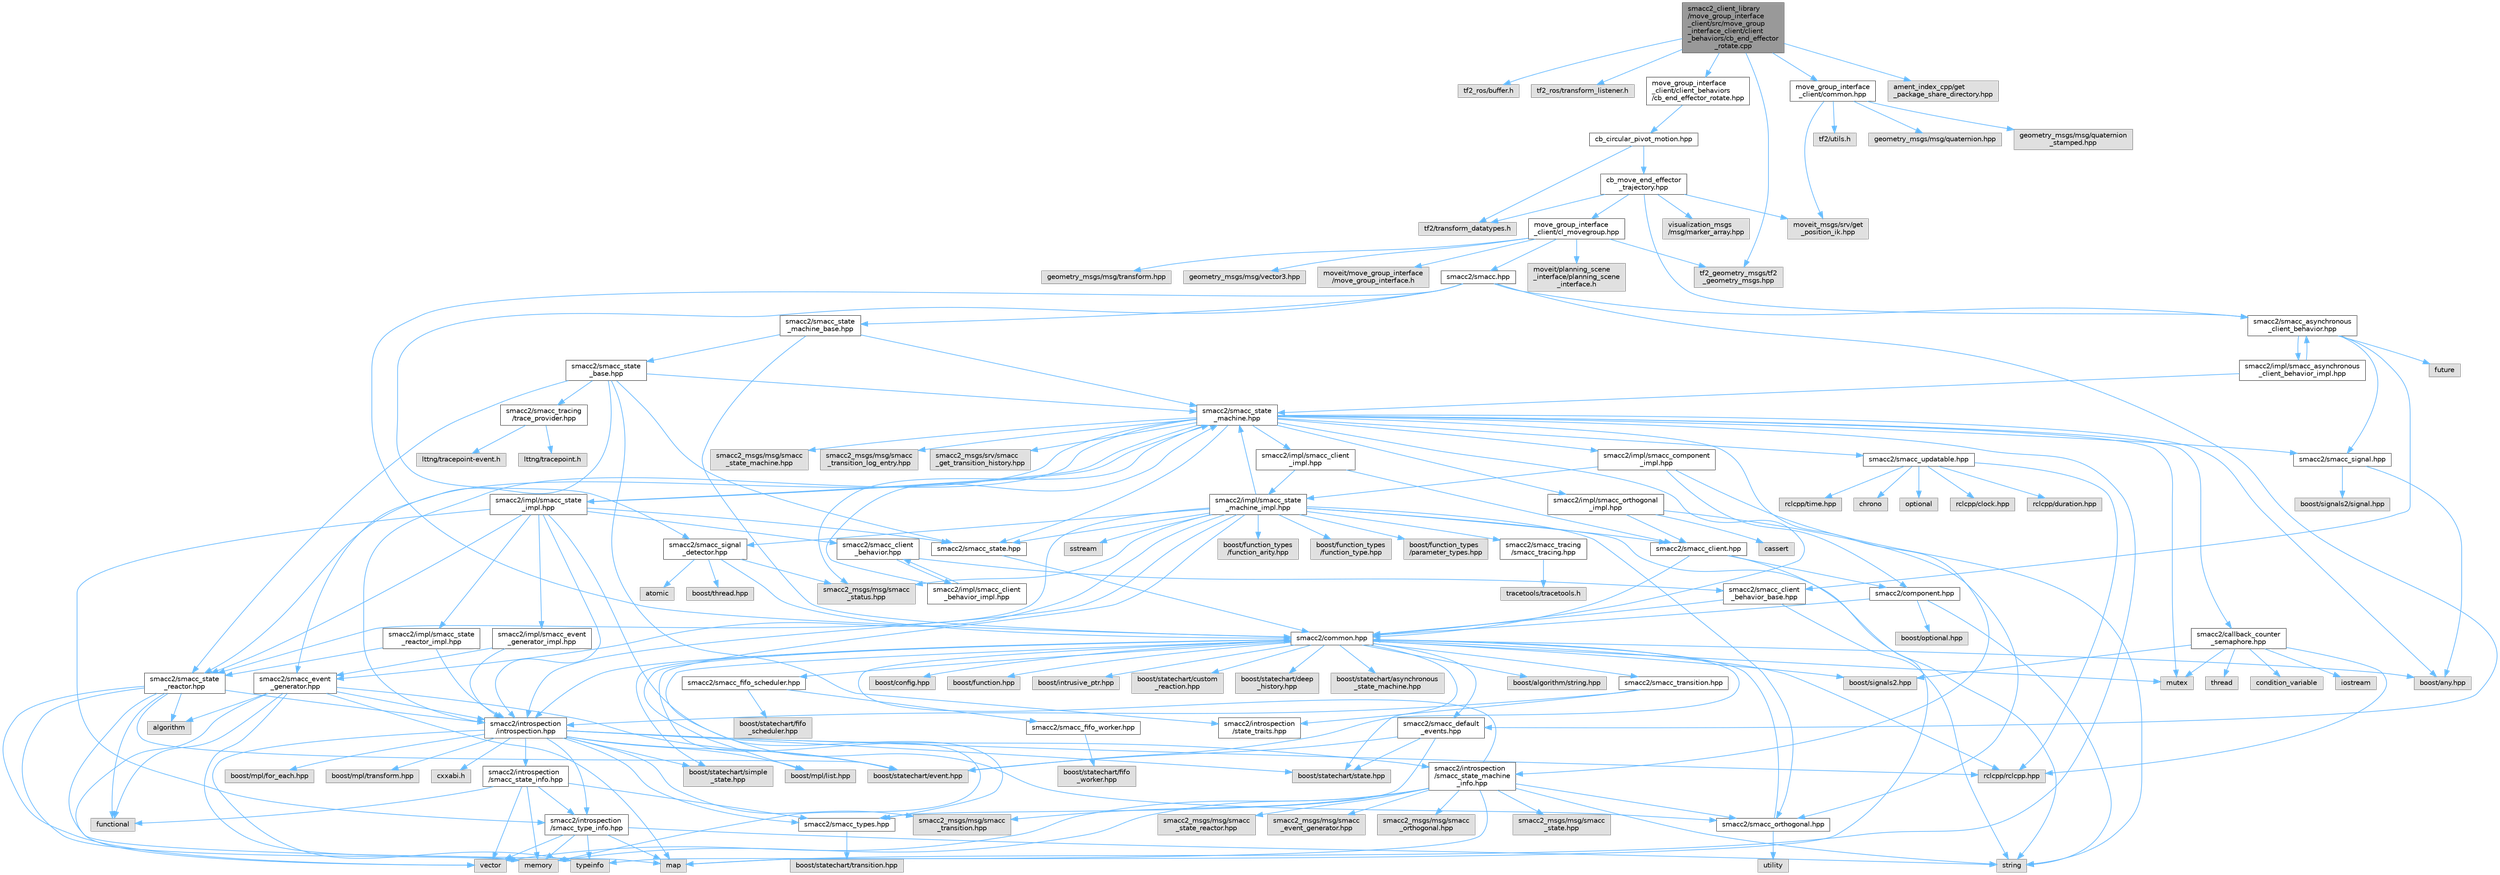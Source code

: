digraph "smacc2_client_library/move_group_interface_client/src/move_group_interface_client/client_behaviors/cb_end_effector_rotate.cpp"
{
 // LATEX_PDF_SIZE
  bgcolor="transparent";
  edge [fontname=Helvetica,fontsize=10,labelfontname=Helvetica,labelfontsize=10];
  node [fontname=Helvetica,fontsize=10,shape=box,height=0.2,width=0.4];
  Node1 [label="smacc2_client_library\l/move_group_interface\l_client/src/move_group\l_interface_client/client\l_behaviors/cb_end_effector\l_rotate.cpp",height=0.2,width=0.4,color="gray40", fillcolor="grey60", style="filled", fontcolor="black",tooltip=" "];
  Node1 -> Node2 [color="steelblue1",style="solid"];
  Node2 [label="tf2_ros/buffer.h",height=0.2,width=0.4,color="grey60", fillcolor="#E0E0E0", style="filled",tooltip=" "];
  Node1 -> Node3 [color="steelblue1",style="solid"];
  Node3 [label="tf2_ros/transform_listener.h",height=0.2,width=0.4,color="grey60", fillcolor="#E0E0E0", style="filled",tooltip=" "];
  Node1 -> Node4 [color="steelblue1",style="solid"];
  Node4 [label="move_group_interface\l_client/client_behaviors\l/cb_end_effector_rotate.hpp",height=0.2,width=0.4,color="grey40", fillcolor="white", style="filled",URL="$cb__end__effector__rotate_8hpp.html",tooltip=" "];
  Node4 -> Node5 [color="steelblue1",style="solid"];
  Node5 [label="cb_circular_pivot_motion.hpp",height=0.2,width=0.4,color="grey40", fillcolor="white", style="filled",URL="$cb__circular__pivot__motion_8hpp.html",tooltip=" "];
  Node5 -> Node6 [color="steelblue1",style="solid"];
  Node6 [label="tf2/transform_datatypes.h",height=0.2,width=0.4,color="grey60", fillcolor="#E0E0E0", style="filled",tooltip=" "];
  Node5 -> Node7 [color="steelblue1",style="solid"];
  Node7 [label="cb_move_end_effector\l_trajectory.hpp",height=0.2,width=0.4,color="grey40", fillcolor="white", style="filled",URL="$cb__move__end__effector__trajectory_8hpp.html",tooltip=" "];
  Node7 -> Node6 [color="steelblue1",style="solid"];
  Node7 -> Node8 [color="steelblue1",style="solid"];
  Node8 [label="move_group_interface\l_client/cl_movegroup.hpp",height=0.2,width=0.4,color="grey40", fillcolor="white", style="filled",URL="$cl__movegroup_8hpp.html",tooltip=" "];
  Node8 -> Node9 [color="steelblue1",style="solid"];
  Node9 [label="smacc2/smacc.hpp",height=0.2,width=0.4,color="grey40", fillcolor="white", style="filled",URL="$smacc_8hpp.html",tooltip=" "];
  Node9 -> Node10 [color="steelblue1",style="solid"];
  Node10 [label="smacc2/common.hpp",height=0.2,width=0.4,color="grey40", fillcolor="white", style="filled",URL="$include_2smacc2_2common_8hpp.html",tooltip=" "];
  Node10 -> Node11 [color="steelblue1",style="solid"];
  Node11 [label="boost/statechart/asynchronous\l_state_machine.hpp",height=0.2,width=0.4,color="grey60", fillcolor="#E0E0E0", style="filled",tooltip=" "];
  Node10 -> Node12 [color="steelblue1",style="solid"];
  Node12 [label="boost/statechart/custom\l_reaction.hpp",height=0.2,width=0.4,color="grey60", fillcolor="#E0E0E0", style="filled",tooltip=" "];
  Node10 -> Node13 [color="steelblue1",style="solid"];
  Node13 [label="boost/statechart/deep\l_history.hpp",height=0.2,width=0.4,color="grey60", fillcolor="#E0E0E0", style="filled",tooltip=" "];
  Node10 -> Node14 [color="steelblue1",style="solid"];
  Node14 [label="boost/statechart/event.hpp",height=0.2,width=0.4,color="grey60", fillcolor="#E0E0E0", style="filled",tooltip=" "];
  Node10 -> Node15 [color="steelblue1",style="solid"];
  Node15 [label="boost/statechart/simple\l_state.hpp",height=0.2,width=0.4,color="grey60", fillcolor="#E0E0E0", style="filled",tooltip=" "];
  Node10 -> Node16 [color="steelblue1",style="solid"];
  Node16 [label="boost/statechart/state.hpp",height=0.2,width=0.4,color="grey60", fillcolor="#E0E0E0", style="filled",tooltip=" "];
  Node10 -> Node17 [color="steelblue1",style="solid"];
  Node17 [label="boost/algorithm/string.hpp",height=0.2,width=0.4,color="grey60", fillcolor="#E0E0E0", style="filled",tooltip=" "];
  Node10 -> Node18 [color="steelblue1",style="solid"];
  Node18 [label="boost/any.hpp",height=0.2,width=0.4,color="grey60", fillcolor="#E0E0E0", style="filled",tooltip=" "];
  Node10 -> Node19 [color="steelblue1",style="solid"];
  Node19 [label="boost/config.hpp",height=0.2,width=0.4,color="grey60", fillcolor="#E0E0E0", style="filled",tooltip=" "];
  Node10 -> Node20 [color="steelblue1",style="solid"];
  Node20 [label="boost/function.hpp",height=0.2,width=0.4,color="grey60", fillcolor="#E0E0E0", style="filled",tooltip=" "];
  Node10 -> Node21 [color="steelblue1",style="solid"];
  Node21 [label="boost/intrusive_ptr.hpp",height=0.2,width=0.4,color="grey60", fillcolor="#E0E0E0", style="filled",tooltip=" "];
  Node10 -> Node22 [color="steelblue1",style="solid"];
  Node22 [label="boost/mpl/list.hpp",height=0.2,width=0.4,color="grey60", fillcolor="#E0E0E0", style="filled",tooltip=" "];
  Node10 -> Node23 [color="steelblue1",style="solid"];
  Node23 [label="boost/signals2.hpp",height=0.2,width=0.4,color="grey60", fillcolor="#E0E0E0", style="filled",tooltip=" "];
  Node10 -> Node24 [color="steelblue1",style="solid"];
  Node24 [label="mutex",height=0.2,width=0.4,color="grey60", fillcolor="#E0E0E0", style="filled",tooltip=" "];
  Node10 -> Node25 [color="steelblue1",style="solid"];
  Node25 [label="rclcpp/rclcpp.hpp",height=0.2,width=0.4,color="grey60", fillcolor="#E0E0E0", style="filled",tooltip=" "];
  Node10 -> Node26 [color="steelblue1",style="solid"];
  Node26 [label="smacc2/introspection\l/introspection.hpp",height=0.2,width=0.4,color="grey40", fillcolor="white", style="filled",URL="$introspection_8hpp.html",tooltip=" "];
  Node26 -> Node14 [color="steelblue1",style="solid"];
  Node26 -> Node15 [color="steelblue1",style="solid"];
  Node26 -> Node16 [color="steelblue1",style="solid"];
  Node26 -> Node27 [color="steelblue1",style="solid"];
  Node27 [label="boost/mpl/for_each.hpp",height=0.2,width=0.4,color="grey60", fillcolor="#E0E0E0", style="filled",tooltip=" "];
  Node26 -> Node22 [color="steelblue1",style="solid"];
  Node26 -> Node28 [color="steelblue1",style="solid"];
  Node28 [label="boost/mpl/transform.hpp",height=0.2,width=0.4,color="grey60", fillcolor="#E0E0E0", style="filled",tooltip=" "];
  Node26 -> Node25 [color="steelblue1",style="solid"];
  Node26 -> Node29 [color="steelblue1",style="solid"];
  Node29 [label="typeinfo",height=0.2,width=0.4,color="grey60", fillcolor="#E0E0E0", style="filled",tooltip=" "];
  Node26 -> Node30 [color="steelblue1",style="solid"];
  Node30 [label="smacc2/introspection\l/smacc_state_info.hpp",height=0.2,width=0.4,color="grey40", fillcolor="white", style="filled",URL="$smacc__state__info_8hpp.html",tooltip=" "];
  Node30 -> Node31 [color="steelblue1",style="solid"];
  Node31 [label="functional",height=0.2,width=0.4,color="grey60", fillcolor="#E0E0E0", style="filled",tooltip=" "];
  Node30 -> Node32 [color="steelblue1",style="solid"];
  Node32 [label="memory",height=0.2,width=0.4,color="grey60", fillcolor="#E0E0E0", style="filled",tooltip=" "];
  Node30 -> Node33 [color="steelblue1",style="solid"];
  Node33 [label="smacc2/introspection\l/smacc_type_info.hpp",height=0.2,width=0.4,color="grey40", fillcolor="white", style="filled",URL="$smacc__type__info_8hpp.html",tooltip=" "];
  Node33 -> Node34 [color="steelblue1",style="solid"];
  Node34 [label="map",height=0.2,width=0.4,color="grey60", fillcolor="#E0E0E0", style="filled",tooltip=" "];
  Node33 -> Node32 [color="steelblue1",style="solid"];
  Node33 -> Node35 [color="steelblue1",style="solid"];
  Node35 [label="string",height=0.2,width=0.4,color="grey60", fillcolor="#E0E0E0", style="filled",tooltip=" "];
  Node33 -> Node29 [color="steelblue1",style="solid"];
  Node33 -> Node36 [color="steelblue1",style="solid"];
  Node36 [label="vector",height=0.2,width=0.4,color="grey60", fillcolor="#E0E0E0", style="filled",tooltip=" "];
  Node30 -> Node37 [color="steelblue1",style="solid"];
  Node37 [label="smacc2/smacc_types.hpp",height=0.2,width=0.4,color="grey40", fillcolor="white", style="filled",URL="$smacc__types_8hpp.html",tooltip=" "];
  Node37 -> Node38 [color="steelblue1",style="solid"];
  Node38 [label="boost/statechart/transition.hpp",height=0.2,width=0.4,color="grey60", fillcolor="#E0E0E0", style="filled",tooltip=" "];
  Node30 -> Node36 [color="steelblue1",style="solid"];
  Node26 -> Node33 [color="steelblue1",style="solid"];
  Node26 -> Node37 [color="steelblue1",style="solid"];
  Node26 -> Node39 [color="steelblue1",style="solid"];
  Node39 [label="cxxabi.h",height=0.2,width=0.4,color="grey60", fillcolor="#E0E0E0", style="filled",tooltip=" "];
  Node26 -> Node40 [color="steelblue1",style="solid"];
  Node40 [label="smacc2_msgs/msg/smacc\l_transition.hpp",height=0.2,width=0.4,color="grey60", fillcolor="#E0E0E0", style="filled",tooltip=" "];
  Node26 -> Node41 [color="steelblue1",style="solid"];
  Node41 [label="smacc2/introspection\l/smacc_state_machine\l_info.hpp",height=0.2,width=0.4,color="grey40", fillcolor="white", style="filled",URL="$smacc__state__machine__info_8hpp.html",tooltip=" "];
  Node41 -> Node34 [color="steelblue1",style="solid"];
  Node41 -> Node32 [color="steelblue1",style="solid"];
  Node41 -> Node35 [color="steelblue1",style="solid"];
  Node41 -> Node36 [color="steelblue1",style="solid"];
  Node41 -> Node10 [color="steelblue1",style="solid"];
  Node41 -> Node42 [color="steelblue1",style="solid"];
  Node42 [label="smacc2/smacc_orthogonal.hpp",height=0.2,width=0.4,color="grey40", fillcolor="white", style="filled",URL="$smacc__orthogonal_8hpp.html",tooltip=" "];
  Node42 -> Node10 [color="steelblue1",style="solid"];
  Node42 -> Node43 [color="steelblue1",style="solid"];
  Node43 [label="utility",height=0.2,width=0.4,color="grey60", fillcolor="#E0E0E0", style="filled",tooltip=" "];
  Node41 -> Node44 [color="steelblue1",style="solid"];
  Node44 [label="smacc2_msgs/msg/smacc\l_event_generator.hpp",height=0.2,width=0.4,color="grey60", fillcolor="#E0E0E0", style="filled",tooltip=" "];
  Node41 -> Node45 [color="steelblue1",style="solid"];
  Node45 [label="smacc2_msgs/msg/smacc\l_orthogonal.hpp",height=0.2,width=0.4,color="grey60", fillcolor="#E0E0E0", style="filled",tooltip=" "];
  Node41 -> Node46 [color="steelblue1",style="solid"];
  Node46 [label="smacc2_msgs/msg/smacc\l_state.hpp",height=0.2,width=0.4,color="grey60", fillcolor="#E0E0E0", style="filled",tooltip=" "];
  Node41 -> Node47 [color="steelblue1",style="solid"];
  Node47 [label="smacc2_msgs/msg/smacc\l_state_reactor.hpp",height=0.2,width=0.4,color="grey60", fillcolor="#E0E0E0", style="filled",tooltip=" "];
  Node41 -> Node40 [color="steelblue1",style="solid"];
  Node10 -> Node48 [color="steelblue1",style="solid"];
  Node48 [label="smacc2/smacc_fifo_scheduler.hpp",height=0.2,width=0.4,color="grey40", fillcolor="white", style="filled",URL="$smacc__fifo__scheduler_8hpp.html",tooltip=" "];
  Node48 -> Node49 [color="steelblue1",style="solid"];
  Node49 [label="boost/statechart/fifo\l_scheduler.hpp",height=0.2,width=0.4,color="grey60", fillcolor="#E0E0E0", style="filled",tooltip=" "];
  Node48 -> Node50 [color="steelblue1",style="solid"];
  Node50 [label="smacc2/smacc_fifo_worker.hpp",height=0.2,width=0.4,color="grey40", fillcolor="white", style="filled",URL="$smacc__fifo__worker_8hpp.html",tooltip=" "];
  Node50 -> Node51 [color="steelblue1",style="solid"];
  Node51 [label="boost/statechart/fifo\l_worker.hpp",height=0.2,width=0.4,color="grey60", fillcolor="#E0E0E0", style="filled",tooltip=" "];
  Node10 -> Node37 [color="steelblue1",style="solid"];
  Node10 -> Node52 [color="steelblue1",style="solid"];
  Node52 [label="smacc2/smacc_default\l_events.hpp",height=0.2,width=0.4,color="grey40", fillcolor="white", style="filled",URL="$smacc__default__events_8hpp.html",tooltip=" "];
  Node52 -> Node37 [color="steelblue1",style="solid"];
  Node52 -> Node14 [color="steelblue1",style="solid"];
  Node52 -> Node16 [color="steelblue1",style="solid"];
  Node10 -> Node53 [color="steelblue1",style="solid"];
  Node53 [label="smacc2/smacc_transition.hpp",height=0.2,width=0.4,color="grey40", fillcolor="white", style="filled",URL="$smacc__transition_8hpp.html",tooltip=" "];
  Node53 -> Node26 [color="steelblue1",style="solid"];
  Node53 -> Node54 [color="steelblue1",style="solid"];
  Node54 [label="smacc2/introspection\l/state_traits.hpp",height=0.2,width=0.4,color="grey40", fillcolor="white", style="filled",URL="$state__traits_8hpp.html",tooltip=" "];
  Node9 -> Node55 [color="steelblue1",style="solid"];
  Node55 [label="smacc2/smacc_asynchronous\l_client_behavior.hpp",height=0.2,width=0.4,color="grey40", fillcolor="white", style="filled",URL="$smacc__asynchronous__client__behavior_8hpp.html",tooltip=" "];
  Node55 -> Node56 [color="steelblue1",style="solid"];
  Node56 [label="future",height=0.2,width=0.4,color="grey60", fillcolor="#E0E0E0", style="filled",tooltip=" "];
  Node55 -> Node57 [color="steelblue1",style="solid"];
  Node57 [label="smacc2/smacc_client\l_behavior_base.hpp",height=0.2,width=0.4,color="grey40", fillcolor="white", style="filled",URL="$smacc__client__behavior__base_8hpp.html",tooltip=" "];
  Node57 -> Node35 [color="steelblue1",style="solid"];
  Node57 -> Node10 [color="steelblue1",style="solid"];
  Node55 -> Node58 [color="steelblue1",style="solid"];
  Node58 [label="smacc2/smacc_signal.hpp",height=0.2,width=0.4,color="grey40", fillcolor="white", style="filled",URL="$smacc__signal_8hpp.html",tooltip=" "];
  Node58 -> Node18 [color="steelblue1",style="solid"];
  Node58 -> Node59 [color="steelblue1",style="solid"];
  Node59 [label="boost/signals2/signal.hpp",height=0.2,width=0.4,color="grey60", fillcolor="#E0E0E0", style="filled",tooltip=" "];
  Node55 -> Node60 [color="steelblue1",style="solid"];
  Node60 [label="smacc2/impl/smacc_asynchronous\l_client_behavior_impl.hpp",height=0.2,width=0.4,color="grey40", fillcolor="white", style="filled",URL="$smacc__asynchronous__client__behavior__impl_8hpp.html",tooltip=" "];
  Node60 -> Node55 [color="steelblue1",style="solid"];
  Node60 -> Node61 [color="steelblue1",style="solid"];
  Node61 [label="smacc2/smacc_state\l_machine.hpp",height=0.2,width=0.4,color="grey40", fillcolor="white", style="filled",URL="$smacc__state__machine_8hpp.html",tooltip=" "];
  Node61 -> Node18 [color="steelblue1",style="solid"];
  Node61 -> Node34 [color="steelblue1",style="solid"];
  Node61 -> Node24 [color="steelblue1",style="solid"];
  Node61 -> Node10 [color="steelblue1",style="solid"];
  Node61 -> Node26 [color="steelblue1",style="solid"];
  Node61 -> Node41 [color="steelblue1",style="solid"];
  Node61 -> Node58 [color="steelblue1",style="solid"];
  Node61 -> Node62 [color="steelblue1",style="solid"];
  Node62 [label="smacc2/smacc_updatable.hpp",height=0.2,width=0.4,color="grey40", fillcolor="white", style="filled",URL="$smacc__updatable_8hpp.html",tooltip=" "];
  Node62 -> Node63 [color="steelblue1",style="solid"];
  Node63 [label="chrono",height=0.2,width=0.4,color="grey60", fillcolor="#E0E0E0", style="filled",tooltip=" "];
  Node62 -> Node64 [color="steelblue1",style="solid"];
  Node64 [label="optional",height=0.2,width=0.4,color="grey60", fillcolor="#E0E0E0", style="filled",tooltip=" "];
  Node62 -> Node65 [color="steelblue1",style="solid"];
  Node65 [label="rclcpp/clock.hpp",height=0.2,width=0.4,color="grey60", fillcolor="#E0E0E0", style="filled",tooltip=" "];
  Node62 -> Node66 [color="steelblue1",style="solid"];
  Node66 [label="rclcpp/duration.hpp",height=0.2,width=0.4,color="grey60", fillcolor="#E0E0E0", style="filled",tooltip=" "];
  Node62 -> Node25 [color="steelblue1",style="solid"];
  Node62 -> Node67 [color="steelblue1",style="solid"];
  Node67 [label="rclcpp/time.hpp",height=0.2,width=0.4,color="grey60", fillcolor="#E0E0E0", style="filled",tooltip=" "];
  Node61 -> Node68 [color="steelblue1",style="solid"];
  Node68 [label="smacc2_msgs/msg/smacc\l_state_machine.hpp",height=0.2,width=0.4,color="grey60", fillcolor="#E0E0E0", style="filled",tooltip=" "];
  Node61 -> Node69 [color="steelblue1",style="solid"];
  Node69 [label="smacc2_msgs/msg/smacc\l_status.hpp",height=0.2,width=0.4,color="grey60", fillcolor="#E0E0E0", style="filled",tooltip=" "];
  Node61 -> Node70 [color="steelblue1",style="solid"];
  Node70 [label="smacc2_msgs/msg/smacc\l_transition_log_entry.hpp",height=0.2,width=0.4,color="grey60", fillcolor="#E0E0E0", style="filled",tooltip=" "];
  Node61 -> Node71 [color="steelblue1",style="solid"];
  Node71 [label="smacc2_msgs/srv/smacc\l_get_transition_history.hpp",height=0.2,width=0.4,color="grey60", fillcolor="#E0E0E0", style="filled",tooltip=" "];
  Node61 -> Node72 [color="steelblue1",style="solid"];
  Node72 [label="smacc2/callback_counter\l_semaphore.hpp",height=0.2,width=0.4,color="grey40", fillcolor="white", style="filled",URL="$callback__counter__semaphore_8hpp.html",tooltip=" "];
  Node72 -> Node23 [color="steelblue1",style="solid"];
  Node72 -> Node73 [color="steelblue1",style="solid"];
  Node73 [label="condition_variable",height=0.2,width=0.4,color="grey60", fillcolor="#E0E0E0", style="filled",tooltip=" "];
  Node72 -> Node74 [color="steelblue1",style="solid"];
  Node74 [label="iostream",height=0.2,width=0.4,color="grey60", fillcolor="#E0E0E0", style="filled",tooltip=" "];
  Node72 -> Node24 [color="steelblue1",style="solid"];
  Node72 -> Node25 [color="steelblue1",style="solid"];
  Node72 -> Node75 [color="steelblue1",style="solid"];
  Node75 [label="thread",height=0.2,width=0.4,color="grey60", fillcolor="#E0E0E0", style="filled",tooltip=" "];
  Node61 -> Node76 [color="steelblue1",style="solid"];
  Node76 [label="smacc2/smacc_state.hpp",height=0.2,width=0.4,color="grey40", fillcolor="white", style="filled",URL="$smacc__state_8hpp.html",tooltip=" "];
  Node76 -> Node10 [color="steelblue1",style="solid"];
  Node61 -> Node77 [color="steelblue1",style="solid"];
  Node77 [label="smacc2/smacc_state\l_reactor.hpp",height=0.2,width=0.4,color="grey40", fillcolor="white", style="filled",URL="$smacc__state__reactor_8hpp.html",tooltip=" "];
  Node77 -> Node78 [color="steelblue1",style="solid"];
  Node78 [label="algorithm",height=0.2,width=0.4,color="grey60", fillcolor="#E0E0E0", style="filled",tooltip=" "];
  Node77 -> Node14 [color="steelblue1",style="solid"];
  Node77 -> Node31 [color="steelblue1",style="solid"];
  Node77 -> Node34 [color="steelblue1",style="solid"];
  Node77 -> Node32 [color="steelblue1",style="solid"];
  Node77 -> Node26 [color="steelblue1",style="solid"];
  Node77 -> Node36 [color="steelblue1",style="solid"];
  Node61 -> Node79 [color="steelblue1",style="solid"];
  Node79 [label="smacc2/impl/smacc_client\l_impl.hpp",height=0.2,width=0.4,color="grey40", fillcolor="white", style="filled",URL="$smacc__client__impl_8hpp.html",tooltip=" "];
  Node79 -> Node80 [color="steelblue1",style="solid"];
  Node80 [label="smacc2/impl/smacc_state\l_machine_impl.hpp",height=0.2,width=0.4,color="grey40", fillcolor="white", style="filled",URL="$smacc__state__machine__impl_8hpp.html",tooltip=" "];
  Node80 -> Node32 [color="steelblue1",style="solid"];
  Node80 -> Node81 [color="steelblue1",style="solid"];
  Node81 [label="sstream",height=0.2,width=0.4,color="grey60", fillcolor="#E0E0E0", style="filled",tooltip=" "];
  Node80 -> Node35 [color="steelblue1",style="solid"];
  Node80 -> Node26 [color="steelblue1",style="solid"];
  Node80 -> Node82 [color="steelblue1",style="solid"];
  Node82 [label="smacc2/smacc_client.hpp",height=0.2,width=0.4,color="grey40", fillcolor="white", style="filled",URL="$smacc__client_8hpp.html",tooltip=" "];
  Node82 -> Node10 [color="steelblue1",style="solid"];
  Node82 -> Node83 [color="steelblue1",style="solid"];
  Node83 [label="smacc2/component.hpp",height=0.2,width=0.4,color="grey40", fillcolor="white", style="filled",URL="$component_8hpp.html",tooltip=" "];
  Node83 -> Node35 [color="steelblue1",style="solid"];
  Node83 -> Node84 [color="steelblue1",style="solid"];
  Node84 [label="boost/optional.hpp",height=0.2,width=0.4,color="grey60", fillcolor="#E0E0E0", style="filled",tooltip=" "];
  Node83 -> Node10 [color="steelblue1",style="solid"];
  Node82 -> Node29 [color="steelblue1",style="solid"];
  Node80 -> Node85 [color="steelblue1",style="solid"];
  Node85 [label="smacc2/smacc_event\l_generator.hpp",height=0.2,width=0.4,color="grey40", fillcolor="white", style="filled",URL="$smacc__event__generator_8hpp.html",tooltip=" "];
  Node85 -> Node78 [color="steelblue1",style="solid"];
  Node85 -> Node14 [color="steelblue1",style="solid"];
  Node85 -> Node31 [color="steelblue1",style="solid"];
  Node85 -> Node34 [color="steelblue1",style="solid"];
  Node85 -> Node32 [color="steelblue1",style="solid"];
  Node85 -> Node26 [color="steelblue1",style="solid"];
  Node85 -> Node36 [color="steelblue1",style="solid"];
  Node80 -> Node42 [color="steelblue1",style="solid"];
  Node80 -> Node86 [color="steelblue1",style="solid"];
  Node86 [label="smacc2/smacc_signal\l_detector.hpp",height=0.2,width=0.4,color="grey40", fillcolor="white", style="filled",URL="$smacc__signal__detector_8hpp.html",tooltip=" "];
  Node86 -> Node87 [color="steelblue1",style="solid"];
  Node87 [label="atomic",height=0.2,width=0.4,color="grey60", fillcolor="#E0E0E0", style="filled",tooltip=" "];
  Node86 -> Node88 [color="steelblue1",style="solid"];
  Node88 [label="boost/thread.hpp",height=0.2,width=0.4,color="grey60", fillcolor="#E0E0E0", style="filled",tooltip=" "];
  Node86 -> Node10 [color="steelblue1",style="solid"];
  Node86 -> Node69 [color="steelblue1",style="solid"];
  Node80 -> Node76 [color="steelblue1",style="solid"];
  Node80 -> Node61 [color="steelblue1",style="solid"];
  Node80 -> Node77 [color="steelblue1",style="solid"];
  Node80 -> Node89 [color="steelblue1",style="solid"];
  Node89 [label="boost/function_types\l/function_arity.hpp",height=0.2,width=0.4,color="grey60", fillcolor="#E0E0E0", style="filled",tooltip=" "];
  Node80 -> Node90 [color="steelblue1",style="solid"];
  Node90 [label="boost/function_types\l/function_type.hpp",height=0.2,width=0.4,color="grey60", fillcolor="#E0E0E0", style="filled",tooltip=" "];
  Node80 -> Node91 [color="steelblue1",style="solid"];
  Node91 [label="boost/function_types\l/parameter_types.hpp",height=0.2,width=0.4,color="grey60", fillcolor="#E0E0E0", style="filled",tooltip=" "];
  Node80 -> Node92 [color="steelblue1",style="solid"];
  Node92 [label="smacc2/smacc_tracing\l/smacc_tracing.hpp",height=0.2,width=0.4,color="grey40", fillcolor="white", style="filled",URL="$smacc__tracing_8hpp.html",tooltip=" "];
  Node92 -> Node93 [color="steelblue1",style="solid"];
  Node93 [label="tracetools/tracetools.h",height=0.2,width=0.4,color="grey60", fillcolor="#E0E0E0", style="filled",tooltip=" "];
  Node80 -> Node69 [color="steelblue1",style="solid"];
  Node79 -> Node82 [color="steelblue1",style="solid"];
  Node61 -> Node94 [color="steelblue1",style="solid"];
  Node94 [label="smacc2/impl/smacc_component\l_impl.hpp",height=0.2,width=0.4,color="grey40", fillcolor="white", style="filled",URL="$smacc__component__impl_8hpp.html",tooltip=" "];
  Node94 -> Node35 [color="steelblue1",style="solid"];
  Node94 -> Node83 [color="steelblue1",style="solid"];
  Node94 -> Node80 [color="steelblue1",style="solid"];
  Node61 -> Node95 [color="steelblue1",style="solid"];
  Node95 [label="smacc2/impl/smacc_orthogonal\l_impl.hpp",height=0.2,width=0.4,color="grey40", fillcolor="white", style="filled",URL="$smacc__orthogonal__impl_8hpp.html",tooltip=" "];
  Node95 -> Node96 [color="steelblue1",style="solid"];
  Node96 [label="cassert",height=0.2,width=0.4,color="grey60", fillcolor="#E0E0E0", style="filled",tooltip=" "];
  Node95 -> Node82 [color="steelblue1",style="solid"];
  Node95 -> Node42 [color="steelblue1",style="solid"];
  Node61 -> Node97 [color="steelblue1",style="solid"];
  Node97 [label="smacc2/impl/smacc_state\l_impl.hpp",height=0.2,width=0.4,color="grey40", fillcolor="white", style="filled",URL="$smacc__state__impl_8hpp.html",tooltip=" "];
  Node97 -> Node26 [color="steelblue1",style="solid"];
  Node97 -> Node98 [color="steelblue1",style="solid"];
  Node98 [label="smacc2/smacc_client\l_behavior.hpp",height=0.2,width=0.4,color="grey40", fillcolor="white", style="filled",URL="$smacc__client__behavior_8hpp.html",tooltip=" "];
  Node98 -> Node57 [color="steelblue1",style="solid"];
  Node98 -> Node99 [color="steelblue1",style="solid"];
  Node99 [label="smacc2/impl/smacc_client\l_behavior_impl.hpp",height=0.2,width=0.4,color="grey40", fillcolor="white", style="filled",URL="$smacc__client__behavior__impl_8hpp.html",tooltip=" "];
  Node99 -> Node98 [color="steelblue1",style="solid"];
  Node99 -> Node61 [color="steelblue1",style="solid"];
  Node97 -> Node42 [color="steelblue1",style="solid"];
  Node97 -> Node76 [color="steelblue1",style="solid"];
  Node97 -> Node77 [color="steelblue1",style="solid"];
  Node97 -> Node33 [color="steelblue1",style="solid"];
  Node97 -> Node61 [color="steelblue1",style="solid"];
  Node97 -> Node100 [color="steelblue1",style="solid"];
  Node100 [label="smacc2/impl/smacc_event\l_generator_impl.hpp",height=0.2,width=0.4,color="grey40", fillcolor="white", style="filled",URL="$smacc__event__generator__impl_8hpp.html",tooltip=" "];
  Node100 -> Node26 [color="steelblue1",style="solid"];
  Node100 -> Node85 [color="steelblue1",style="solid"];
  Node97 -> Node101 [color="steelblue1",style="solid"];
  Node101 [label="smacc2/impl/smacc_state\l_reactor_impl.hpp",height=0.2,width=0.4,color="grey40", fillcolor="white", style="filled",URL="$smacc__state__reactor__impl_8hpp.html",tooltip=" "];
  Node101 -> Node26 [color="steelblue1",style="solid"];
  Node101 -> Node77 [color="steelblue1",style="solid"];
  Node9 -> Node52 [color="steelblue1",style="solid"];
  Node9 -> Node86 [color="steelblue1",style="solid"];
  Node9 -> Node102 [color="steelblue1",style="solid"];
  Node102 [label="smacc2/smacc_state\l_machine_base.hpp",height=0.2,width=0.4,color="grey40", fillcolor="white", style="filled",URL="$smacc__state__machine__base_8hpp.html",tooltip=" "];
  Node102 -> Node10 [color="steelblue1",style="solid"];
  Node102 -> Node103 [color="steelblue1",style="solid"];
  Node103 [label="smacc2/smacc_state\l_base.hpp",height=0.2,width=0.4,color="grey40", fillcolor="white", style="filled",URL="$smacc__state__base_8hpp.html",tooltip=" "];
  Node103 -> Node54 [color="steelblue1",style="solid"];
  Node103 -> Node85 [color="steelblue1",style="solid"];
  Node103 -> Node76 [color="steelblue1",style="solid"];
  Node103 -> Node61 [color="steelblue1",style="solid"];
  Node103 -> Node77 [color="steelblue1",style="solid"];
  Node103 -> Node104 [color="steelblue1",style="solid"];
  Node104 [label="smacc2/smacc_tracing\l/trace_provider.hpp",height=0.2,width=0.4,color="grey40", fillcolor="white", style="filled",URL="$trace__provider_8hpp.html",tooltip=" "];
  Node104 -> Node105 [color="steelblue1",style="solid"];
  Node105 [label="lttng/tracepoint.h",height=0.2,width=0.4,color="grey60", fillcolor="#E0E0E0", style="filled",tooltip=" "];
  Node104 -> Node106 [color="steelblue1",style="solid"];
  Node106 [label="lttng/tracepoint-event.h",height=0.2,width=0.4,color="grey60", fillcolor="#E0E0E0", style="filled",tooltip=" "];
  Node102 -> Node61 [color="steelblue1",style="solid"];
  Node8 -> Node107 [color="steelblue1",style="solid"];
  Node107 [label="moveit/move_group_interface\l/move_group_interface.h",height=0.2,width=0.4,color="grey60", fillcolor="#E0E0E0", style="filled",tooltip=" "];
  Node8 -> Node108 [color="steelblue1",style="solid"];
  Node108 [label="moveit/planning_scene\l_interface/planning_scene\l_interface.h",height=0.2,width=0.4,color="grey60", fillcolor="#E0E0E0", style="filled",tooltip=" "];
  Node8 -> Node109 [color="steelblue1",style="solid"];
  Node109 [label="geometry_msgs/msg/transform.hpp",height=0.2,width=0.4,color="grey60", fillcolor="#E0E0E0", style="filled",tooltip=" "];
  Node8 -> Node110 [color="steelblue1",style="solid"];
  Node110 [label="geometry_msgs/msg/vector3.hpp",height=0.2,width=0.4,color="grey60", fillcolor="#E0E0E0", style="filled",tooltip=" "];
  Node8 -> Node111 [color="steelblue1",style="solid"];
  Node111 [label="tf2_geometry_msgs/tf2\l_geometry_msgs.hpp",height=0.2,width=0.4,color="grey60", fillcolor="#E0E0E0", style="filled",tooltip=" "];
  Node7 -> Node112 [color="steelblue1",style="solid"];
  Node112 [label="moveit_msgs/srv/get\l_position_ik.hpp",height=0.2,width=0.4,color="grey60", fillcolor="#E0E0E0", style="filled",tooltip=" "];
  Node7 -> Node55 [color="steelblue1",style="solid"];
  Node7 -> Node113 [color="steelblue1",style="solid"];
  Node113 [label="visualization_msgs\l/msg/marker_array.hpp",height=0.2,width=0.4,color="grey60", fillcolor="#E0E0E0", style="filled",tooltip=" "];
  Node1 -> Node114 [color="steelblue1",style="solid"];
  Node114 [label="move_group_interface\l_client/common.hpp",height=0.2,width=0.4,color="grey40", fillcolor="white", style="filled",URL="$client__library_2move__group__interface__client_2include_2move__group__interface__client_2common_8hpp.html",tooltip=" "];
  Node114 -> Node115 [color="steelblue1",style="solid"];
  Node115 [label="tf2/utils.h",height=0.2,width=0.4,color="grey60", fillcolor="#E0E0E0", style="filled",tooltip=" "];
  Node114 -> Node116 [color="steelblue1",style="solid"];
  Node116 [label="geometry_msgs/msg/quaternion.hpp",height=0.2,width=0.4,color="grey60", fillcolor="#E0E0E0", style="filled",tooltip=" "];
  Node114 -> Node117 [color="steelblue1",style="solid"];
  Node117 [label="geometry_msgs/msg/quaternion\l_stamped.hpp",height=0.2,width=0.4,color="grey60", fillcolor="#E0E0E0", style="filled",tooltip=" "];
  Node114 -> Node112 [color="steelblue1",style="solid"];
  Node1 -> Node111 [color="steelblue1",style="solid"];
  Node1 -> Node118 [color="steelblue1",style="solid"];
  Node118 [label="ament_index_cpp/get\l_package_share_directory.hpp",height=0.2,width=0.4,color="grey60", fillcolor="#E0E0E0", style="filled",tooltip=" "];
}
